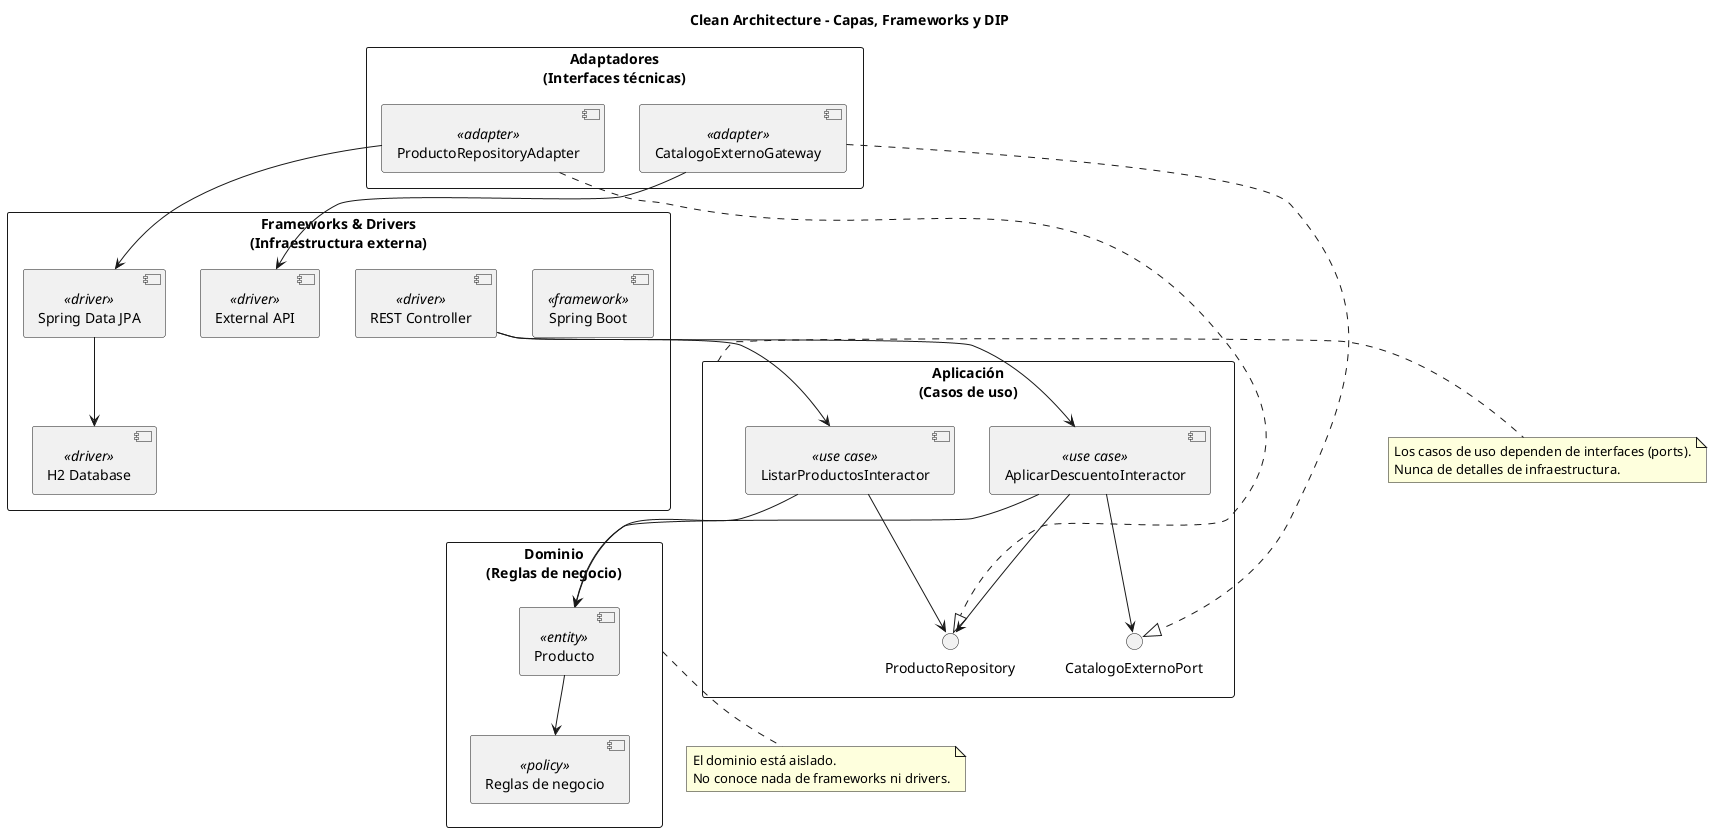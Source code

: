 @startuml
skinparam packageStyle rectangle
title Clean Architecture - Capas, Frameworks y DIP

package "Frameworks & Drivers\n(Infraestructura externa)" {
  [Spring Boot] <<framework>>
  [Spring Data JPA] <<driver>>
  [REST Controller] <<driver>>
  [H2 Database] <<driver>>
  [External API] <<driver>>
}

package "Adaptadores\n(Interfaces técnicas)" {
  [ProductoRepositoryAdapter] <<adapter>>
  [CatalogoExternoGateway] <<adapter>>
}

package "Aplicación\n(Casos de uso)" {
  [ListarProductosInteractor] <<use case>>
  [AplicarDescuentoInteractor] <<use case>>

  interface ProductoRepository
  interface CatalogoExternoPort
}

package "Dominio\n(Reglas de negocio)" {
  [Producto] <<entity>>
  [Reglas de negocio] <<policy>>
}

' Relaciones de dependencia (siempre hacia dentro)
[REST Controller] --> [ListarProductosInteractor]
[REST Controller] --> [AplicarDescuentoInteractor]

[ProductoRepositoryAdapter] ..|> ProductoRepository
[ListarProductosInteractor] --> ProductoRepository
[AplicarDescuentoInteractor] --> ProductoRepository

[CatalogoExternoGateway] ..|> CatalogoExternoPort
[AplicarDescuentoInteractor] --> CatalogoExternoPort

[ProductoRepositoryAdapter] --> [Spring Data JPA]
[CatalogoExternoGateway] --> [External API]
[Spring Data JPA] --> [H2 Database]

' Dominio aislado
[ListarProductosInteractor] --> [Producto]
[AplicarDescuentoInteractor] --> [Producto]
[Producto] --> [Reglas de negocio]

note bottom of "Dominio\n(Reglas de negocio)"
  El dominio está aislado.
  No conoce nada de frameworks ni drivers.
end note

note right of "Aplicación\n(Casos de uso)"
  Los casos de uso dependen de interfaces (ports).
  Nunca de detalles de infraestructura.
end note

@enduml
